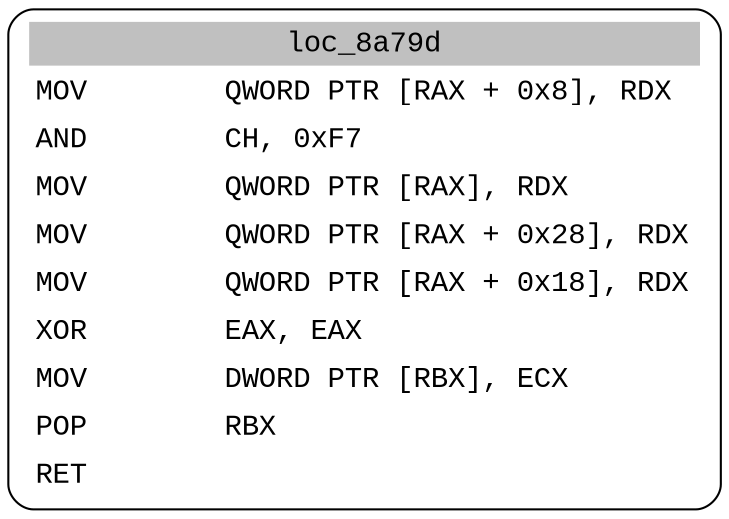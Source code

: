 digraph asm_graph {
1941 [
shape="Mrecord" fontname="Courier New"label =<<table border="0" cellborder="0" cellpadding="3"><tr><td align="center" colspan="2" bgcolor="grey">loc_8a79d</td></tr><tr><td align="left">MOV        QWORD PTR [RAX + 0x8], RDX</td></tr><tr><td align="left">AND        CH, 0xF7</td></tr><tr><td align="left">MOV        QWORD PTR [RAX], RDX</td></tr><tr><td align="left">MOV        QWORD PTR [RAX + 0x28], RDX</td></tr><tr><td align="left">MOV        QWORD PTR [RAX + 0x18], RDX</td></tr><tr><td align="left">XOR        EAX, EAX</td></tr><tr><td align="left">MOV        DWORD PTR [RBX], ECX</td></tr><tr><td align="left">POP        RBX</td></tr><tr><td align="left">RET        </td></tr></table>> ];
}